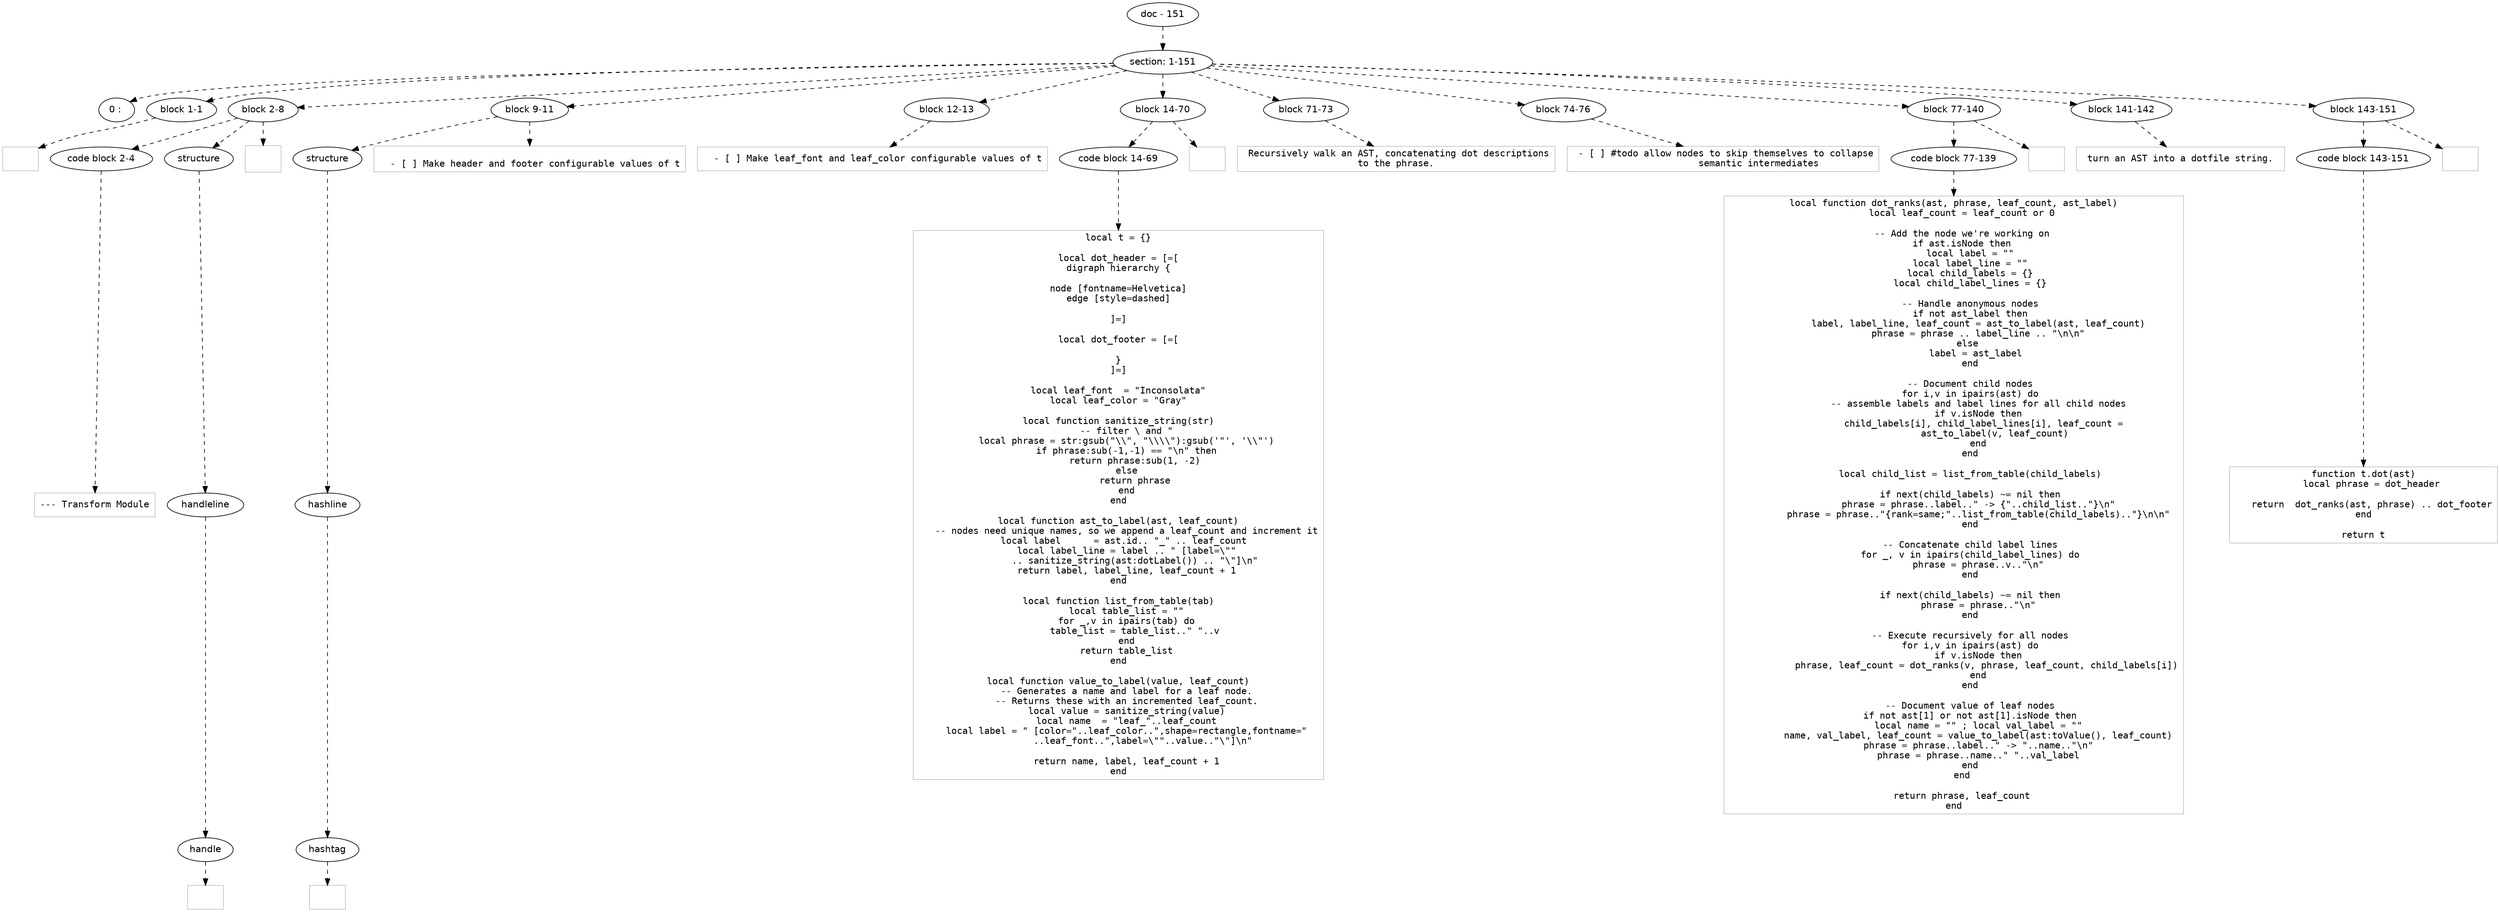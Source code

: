 digraph hierarchy {

node [fontname=Helvetica]
edge [style=dashed]

doc_0 [label="doc - 151"]


doc_0 -> { section_1}
{rank=same; section_1}

section_1 [label="section: 1-151"]


section_1 -> { header_2 block_3 block_4 block_5 block_6 block_7 block_8 block_9 block_10 block_11 block_12}
{rank=same; header_2 block_3 block_4 block_5 block_6 block_7 block_8 block_9 block_10 block_11 block_12}

header_2 [label="0 : "]

block_3 [label="block 1-1"]

block_4 [label="block 2-8"]

block_5 [label="block 9-11"]

block_6 [label="block 12-13"]

block_7 [label="block 14-70"]

block_8 [label="block 71-73"]

block_9 [label="block 74-76"]

block_10 [label="block 77-140"]

block_11 [label="block 141-142"]

block_12 [label="block 143-151"]


block_3 -> leaf_13
leaf_13  [color=Gray,shape=rectangle,fontname=Inconsolata,label=""]
block_4 -> { codeblock_14 structure_15}
{rank=same; codeblock_14 structure_15}

codeblock_14 [label="code block 2-4"]

structure_15 [label="structure"]


codeblock_14 -> leaf_16
leaf_16  [color=Gray,shape=rectangle,fontname=Inconsolata,label="--- Transform Module"]
structure_15 -> { handleline_17}
{rank=same; handleline_17}

handleline_17 [label="handleline"]


handleline_17 -> { handle_18}
{rank=same; handle_18}

handle_18 [label="handle"]


handle_18 -> leaf_19
leaf_19  [color=Gray,shape=rectangle,fontname=Inconsolata,label=""]
block_4 -> leaf_20
leaf_20  [color=Gray,shape=rectangle,fontname=Inconsolata,label="

"]
block_5 -> { structure_21}
{rank=same; structure_21}

structure_21 [label="structure"]


structure_21 -> { hashline_22}
{rank=same; hashline_22}

hashline_22 [label="hashline"]


hashline_22 -> { hashtag_23}
{rank=same; hashtag_23}

hashtag_23 [label="hashtag"]


hashtag_23 -> leaf_24
leaf_24  [color=Gray,shape=rectangle,fontname=Inconsolata,label=""]
block_5 -> leaf_25
leaf_25  [color=Gray,shape=rectangle,fontname=Inconsolata,label="
  - [ ] Make header and footer configurable values of t"]
block_6 -> leaf_26
leaf_26  [color=Gray,shape=rectangle,fontname=Inconsolata,label="  - [ ] Make leaf_font and leaf_color configurable values of t
"]
block_7 -> { codeblock_27}
{rank=same; codeblock_27}

codeblock_27 [label="code block 14-69"]


codeblock_27 -> leaf_28
leaf_28  [color=Gray,shape=rectangle,fontname=Inconsolata,label="local t = {}

local dot_header = [=[
digraph hierarchy {

node [fontname=Helvetica]
edge [style=dashed]

]=]

local dot_footer = [=[

}
]=]

local leaf_font  = \"Inconsolata\"
local leaf_color = \"Gray\"

local function sanitize_string(str)
   -- filter \\ and \"
   local phrase = str:gsub(\"\\\\\", \"\\\\\\\\\"):gsub('\"', '\\\\\"')
   if phrase:sub(-1,-1) == \"\\n\" then
      return phrase:sub(1, -2)
   else
      return phrase
   end
end

local function ast_to_label(ast, leaf_count)
   -- nodes need unique names, so we append a leaf_count and increment it
   local label      = ast.id.. \"_\" .. leaf_count 
   local label_line = label .. \" [label=\\\"\"
      .. sanitize_string(ast:dotLabel()) .. \"\\\"]\\n\"
   return label, label_line, leaf_count + 1
end

local function list_from_table(tab)
   local table_list = \"\"
   for _,v in ipairs(tab) do
      table_list = table_list..\" \"..v
   end
   return table_list
end

local function value_to_label(value, leaf_count)
   -- Generates a name and label for a leaf node.
   -- Returns these with an incremented leaf_count.
   local value = sanitize_string(value)
   local name  = \"leaf_\"..leaf_count
   local label = \" [color=\"..leaf_color..\",shape=rectangle,fontname=\"
         ..leaf_font..\",label=\\\"\"..value..\"\\\"]\\n\"

   return name, label, leaf_count + 1
end"]
block_7 -> leaf_29
leaf_29  [color=Gray,shape=rectangle,fontname=Inconsolata,label=""]
block_8 -> leaf_30
leaf_30  [color=Gray,shape=rectangle,fontname=Inconsolata,label=" Recursively walk an AST, concatenating dot descriptions
 to the phrase. 
"]
block_9 -> leaf_31
leaf_31  [color=Gray,shape=rectangle,fontname=Inconsolata,label=" - [ ] #todo allow nodes to skip themselves to collapse
             semantic intermediates
"]
block_10 -> { codeblock_32}
{rank=same; codeblock_32}

codeblock_32 [label="code block 77-139"]


codeblock_32 -> leaf_33
leaf_33  [color=Gray,shape=rectangle,fontname=Inconsolata,label="local function dot_ranks(ast, phrase, leaf_count, ast_label)
   local leaf_count = leaf_count or 0

   -- Add the node we're working on
   if ast.isNode then
      local label = \"\"
      local label_line = \"\"
      local child_labels = {}
      local child_label_lines = {}

      -- Handle anonymous nodes
      if not ast_label then
         label, label_line, leaf_count = ast_to_label(ast, leaf_count)
         phrase = phrase .. label_line .. \"\\n\\n\"
      else 
         label = ast_label 
      end

      -- Document child nodes
      for i,v in ipairs(ast) do
         -- assemble labels and label lines for all child nodes
         if v.isNode then
            child_labels[i], child_label_lines[i], leaf_count = 
               ast_to_label(v, leaf_count)
         end
      end

      local child_list = list_from_table(child_labels)

      if next(child_labels) ~= nil then
         phrase = phrase..label..\" -> {\"..child_list..\"}\\n\"
         phrase = phrase..\"{rank=same;\"..list_from_table(child_labels)..\"}\\n\\n\"
      end

      -- Concatenate child label lines
      for _, v in ipairs(child_label_lines) do
         phrase = phrase..v..\"\\n\"
      end

      if next(child_labels) ~= nil then
         phrase = phrase..\"\\n\"
      end

      -- Execute recursively for all nodes
      for i,v in ipairs(ast) do
         if v.isNode then
            phrase, leaf_count = dot_ranks(v, phrase, leaf_count, child_labels[i])
         end
      end

      -- Document value of leaf nodes
      if not ast[1] or not ast[1].isNode then
         local name = \"\" ; local val_label = \"\"
         name, val_label, leaf_count = value_to_label(ast:toValue(), leaf_count)
         phrase = phrase..label..\" -> \"..name..\"\\n\"
         phrase = phrase..name..\" \"..val_label
      end
   end

   return phrase, leaf_count
end"]
block_10 -> leaf_34
leaf_34  [color=Gray,shape=rectangle,fontname=Inconsolata,label=""]
block_11 -> leaf_35
leaf_35  [color=Gray,shape=rectangle,fontname=Inconsolata,label=" turn an AST into a dotfile string. 
"]
block_12 -> { codeblock_36}
{rank=same; codeblock_36}

codeblock_36 [label="code block 143-151"]


codeblock_36 -> leaf_37
leaf_37  [color=Gray,shape=rectangle,fontname=Inconsolata,label="function t.dot(ast)
   local phrase = dot_header

   return  dot_ranks(ast, phrase) .. dot_footer
end

return t"]
block_12 -> leaf_38
leaf_38  [color=Gray,shape=rectangle,fontname=Inconsolata,label=""]

}

